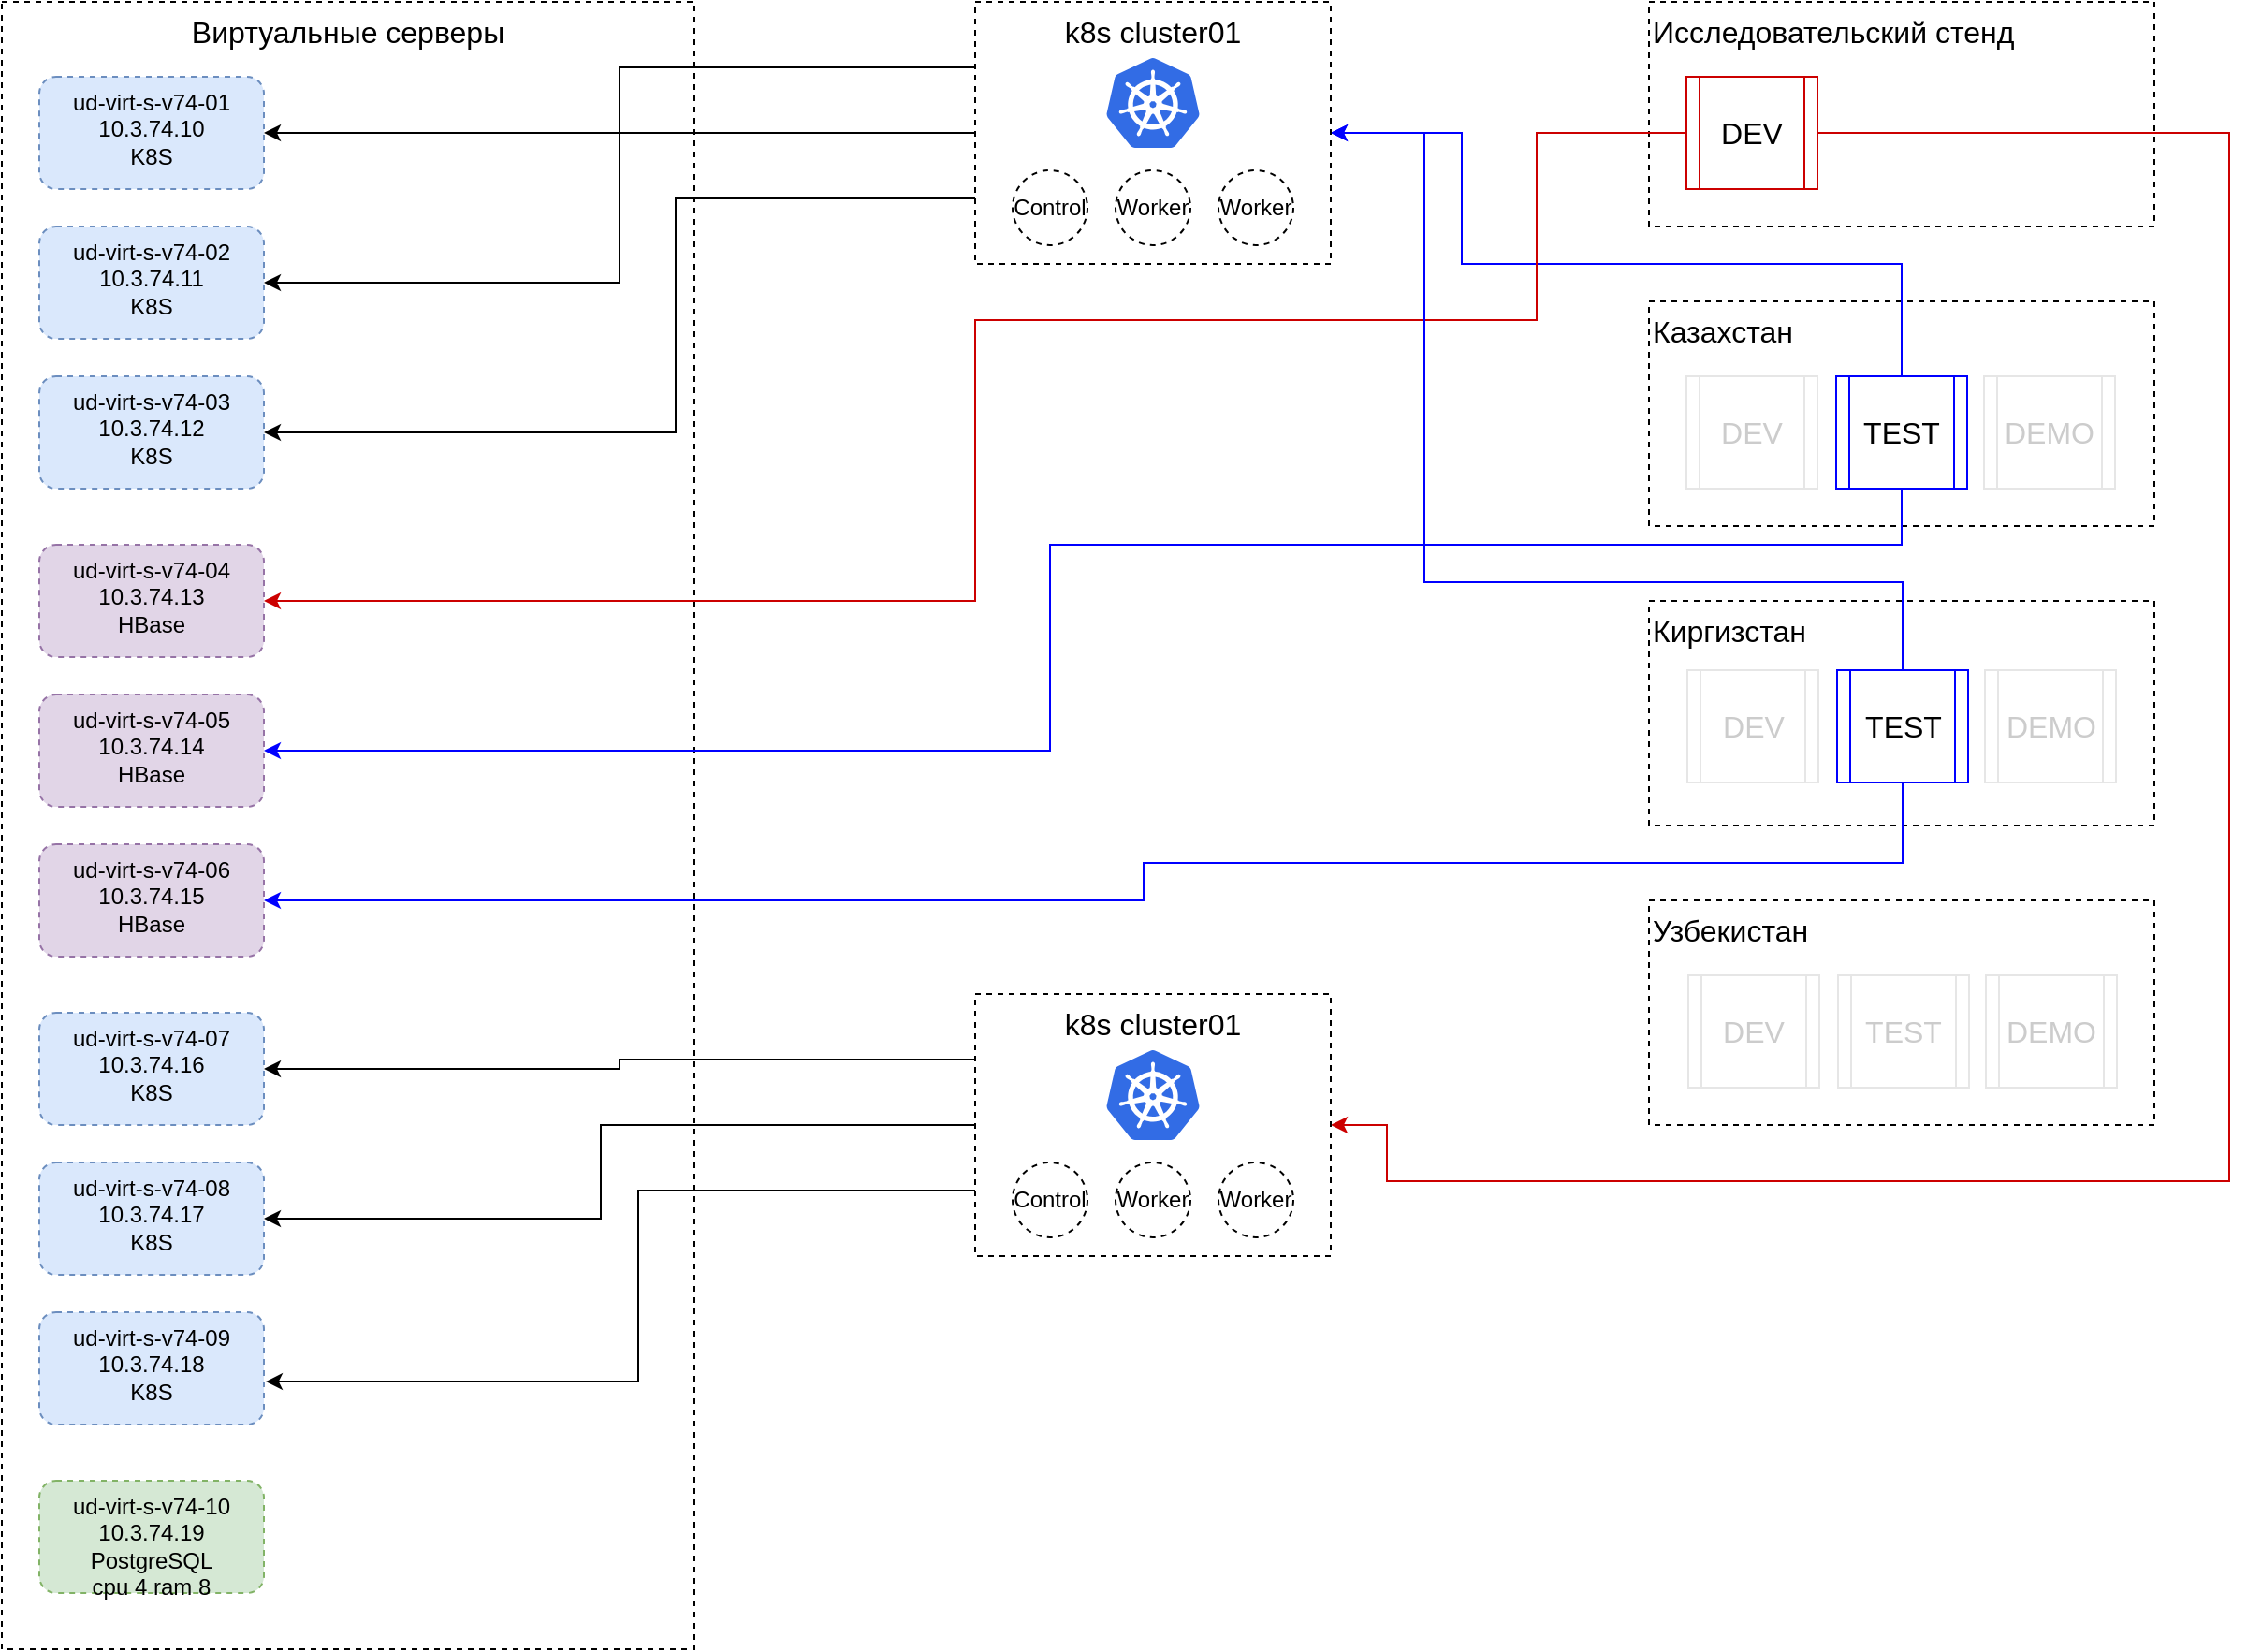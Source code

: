 <mxfile version="12.9.9" type="github">
  <diagram id="6sZUYCd6SJtvm4ZccUm2" name="Страница 1">
    <mxGraphModel dx="2062" dy="2324" grid="1" gridSize="10" guides="1" tooltips="1" connect="1" arrows="1" fold="1" page="1" pageScale="1" pageWidth="827" pageHeight="1169" math="0" shadow="0">
      <root>
        <mxCell id="0" />
        <mxCell id="1" parent="0" />
        <mxCell id="d1vBrUORe-Oo3YSFBDus-1" value="Виртуальные серверы" style="rounded=0;whiteSpace=wrap;html=1;dashed=1;align=center;verticalAlign=top;fontSize=16;" vertex="1" parent="1">
          <mxGeometry x="40" y="-800" width="370" height="880" as="geometry" />
        </mxCell>
        <mxCell id="d1vBrUORe-Oo3YSFBDus-2" value="ud-virt-s-v74-01&lt;br&gt;10.3.74.10&lt;br&gt;K8S" style="rounded=1;whiteSpace=wrap;html=1;dashed=1;align=center;verticalAlign=top;fillColor=#dae8fc;strokeColor=#6c8ebf;" vertex="1" parent="1">
          <mxGeometry x="60" y="-760" width="120" height="60" as="geometry" />
        </mxCell>
        <mxCell id="d1vBrUORe-Oo3YSFBDus-3" value="ud-virt-s-v74-02&lt;br&gt;10.3.74.11&lt;br&gt;K8S" style="rounded=1;whiteSpace=wrap;html=1;dashed=1;align=center;verticalAlign=top;fillColor=#dae8fc;strokeColor=#6c8ebf;" vertex="1" parent="1">
          <mxGeometry x="60" y="-680" width="120" height="60" as="geometry" />
        </mxCell>
        <mxCell id="d1vBrUORe-Oo3YSFBDus-4" value="ud-virt-s-v74-03&lt;br&gt;10.3.74.12&lt;br&gt;K8S" style="rounded=1;whiteSpace=wrap;html=1;dashed=1;align=center;verticalAlign=top;fillColor=#dae8fc;strokeColor=#6c8ebf;" vertex="1" parent="1">
          <mxGeometry x="60" y="-600" width="120" height="60" as="geometry" />
        </mxCell>
        <mxCell id="d1vBrUORe-Oo3YSFBDus-5" value="ud-virt-s-v74-07&lt;br&gt;10.3.74.16&lt;br&gt;K8S" style="rounded=1;whiteSpace=wrap;html=1;dashed=1;align=center;verticalAlign=top;fillColor=#dae8fc;strokeColor=#6c8ebf;" vertex="1" parent="1">
          <mxGeometry x="60" y="-260" width="120" height="60" as="geometry" />
        </mxCell>
        <mxCell id="d1vBrUORe-Oo3YSFBDus-6" value="ud-virt-s-v74-08&lt;br&gt;10.3.74.17&lt;br&gt;K8S" style="rounded=1;whiteSpace=wrap;html=1;dashed=1;align=center;verticalAlign=top;fillColor=#dae8fc;strokeColor=#6c8ebf;" vertex="1" parent="1">
          <mxGeometry x="60" y="-180" width="120" height="60" as="geometry" />
        </mxCell>
        <mxCell id="d1vBrUORe-Oo3YSFBDus-7" value="ud-virt-s-v74-09&lt;br&gt;10.3.74.18&lt;br&gt;K8S" style="rounded=1;whiteSpace=wrap;html=1;dashed=1;align=center;verticalAlign=top;fillColor=#dae8fc;strokeColor=#6c8ebf;" vertex="1" parent="1">
          <mxGeometry x="60" y="-100" width="120" height="60" as="geometry" />
        </mxCell>
        <mxCell id="d1vBrUORe-Oo3YSFBDus-8" value="ud-virt-s-v74-04&lt;br&gt;10.3.74.13&lt;br&gt;HBase" style="rounded=1;whiteSpace=wrap;html=1;dashed=1;align=center;verticalAlign=top;fillColor=#e1d5e7;strokeColor=#9673a6;" vertex="1" parent="1">
          <mxGeometry x="60" y="-510" width="120" height="60" as="geometry" />
        </mxCell>
        <mxCell id="d1vBrUORe-Oo3YSFBDus-9" value="ud-virt-s-v74-05&lt;br&gt;10.3.74.14&lt;br&gt;HBase" style="rounded=1;whiteSpace=wrap;html=1;dashed=1;align=center;verticalAlign=top;fillColor=#e1d5e7;strokeColor=#9673a6;" vertex="1" parent="1">
          <mxGeometry x="60" y="-430" width="120" height="60" as="geometry" />
        </mxCell>
        <mxCell id="d1vBrUORe-Oo3YSFBDus-10" value="ud-virt-s-v74-06&lt;br&gt;10.3.74.15&lt;br&gt;HBase" style="rounded=1;whiteSpace=wrap;html=1;dashed=1;align=center;verticalAlign=top;fillColor=#e1d5e7;strokeColor=#9673a6;" vertex="1" parent="1">
          <mxGeometry x="60" y="-350" width="120" height="60" as="geometry" />
        </mxCell>
        <mxCell id="d1vBrUORe-Oo3YSFBDus-11" value="ud-virt-s-v74-10&lt;br&gt;10.3.74.19&lt;br&gt;PostgreSQL&lt;br&gt;cpu 4&lt;span&gt;&amp;nbsp;ram&amp;nbsp;&lt;/span&gt;8" style="rounded=1;whiteSpace=wrap;html=1;dashed=1;align=center;verticalAlign=top;fillColor=#d5e8d4;strokeColor=#82b366;" vertex="1" parent="1">
          <mxGeometry x="60" y="-10" width="120" height="60" as="geometry" />
        </mxCell>
        <mxCell id="d1vBrUORe-Oo3YSFBDus-12" value="Исследовательский стенд" style="rounded=0;whiteSpace=wrap;html=1;dashed=1;align=left;verticalAlign=top;fontSize=16;" vertex="1" parent="1">
          <mxGeometry x="920" y="-800" width="270" height="120" as="geometry" />
        </mxCell>
        <mxCell id="d1vBrUORe-Oo3YSFBDus-13" value="Казахстан" style="rounded=0;whiteSpace=wrap;html=1;dashed=1;align=left;verticalAlign=top;fontSize=16;" vertex="1" parent="1">
          <mxGeometry x="920" y="-640" width="270" height="120" as="geometry" />
        </mxCell>
        <mxCell id="d1vBrUORe-Oo3YSFBDus-14" value="Киргизстан" style="rounded=0;whiteSpace=wrap;html=1;dashed=1;align=left;verticalAlign=top;fontSize=16;" vertex="1" parent="1">
          <mxGeometry x="920" y="-480" width="270" height="120" as="geometry" />
        </mxCell>
        <mxCell id="d1vBrUORe-Oo3YSFBDus-15" value="Узбекистан" style="rounded=0;whiteSpace=wrap;html=1;dashed=1;align=left;verticalAlign=top;fontSize=16;" vertex="1" parent="1">
          <mxGeometry x="920" y="-320" width="270" height="120" as="geometry" />
        </mxCell>
        <mxCell id="d1vBrUORe-Oo3YSFBDus-17" value="DEV" style="shape=process;whiteSpace=wrap;html=1;backgroundOutline=1;fontSize=16;align=center;strokeColor=#E6E6E6;fontColor=#CCCCCC;" vertex="1" parent="1">
          <mxGeometry x="940" y="-600" width="70" height="60" as="geometry" />
        </mxCell>
        <mxCell id="d1vBrUORe-Oo3YSFBDus-86" style="edgeStyle=orthogonalEdgeStyle;rounded=0;orthogonalLoop=1;jettySize=auto;html=1;exitX=0.5;exitY=1;exitDx=0;exitDy=0;entryX=1;entryY=0.5;entryDx=0;entryDy=0;strokeColor=#0000FF;" edge="1" parent="1" source="d1vBrUORe-Oo3YSFBDus-19" target="d1vBrUORe-Oo3YSFBDus-9">
          <mxGeometry relative="1" as="geometry">
            <Array as="points">
              <mxPoint x="1055" y="-510" />
              <mxPoint x="600" y="-510" />
              <mxPoint x="600" y="-400" />
            </Array>
          </mxGeometry>
        </mxCell>
        <mxCell id="d1vBrUORe-Oo3YSFBDus-92" style="edgeStyle=orthogonalEdgeStyle;rounded=0;orthogonalLoop=1;jettySize=auto;html=1;exitX=0.5;exitY=0;exitDx=0;exitDy=0;entryX=1;entryY=0.5;entryDx=0;entryDy=0;strokeColor=#0000FF;" edge="1" parent="1" source="d1vBrUORe-Oo3YSFBDus-19" target="d1vBrUORe-Oo3YSFBDus-39">
          <mxGeometry relative="1" as="geometry">
            <Array as="points">
              <mxPoint x="1055" y="-660" />
              <mxPoint x="820" y="-660" />
              <mxPoint x="820" y="-730" />
            </Array>
          </mxGeometry>
        </mxCell>
        <mxCell id="d1vBrUORe-Oo3YSFBDus-19" value="TEST" style="shape=process;whiteSpace=wrap;html=1;backgroundOutline=1;fontSize=16;align=center;strokeColor=#0000FF;" vertex="1" parent="1">
          <mxGeometry x="1020" y="-600" width="70" height="60" as="geometry" />
        </mxCell>
        <mxCell id="d1vBrUORe-Oo3YSFBDus-22" value="DEMO" style="shape=process;whiteSpace=wrap;html=1;backgroundOutline=1;fontSize=16;align=center;strokeColor=#E6E6E6;fontColor=#CCCCCC;" vertex="1" parent="1">
          <mxGeometry x="1099" y="-600" width="70" height="60" as="geometry" />
        </mxCell>
        <mxCell id="d1vBrUORe-Oo3YSFBDus-85" style="edgeStyle=orthogonalEdgeStyle;rounded=0;orthogonalLoop=1;jettySize=auto;html=1;exitX=0;exitY=0.5;exitDx=0;exitDy=0;entryX=1;entryY=0.5;entryDx=0;entryDy=0;strokeColor=#CC0000;" edge="1" parent="1" source="d1vBrUORe-Oo3YSFBDus-24" target="d1vBrUORe-Oo3YSFBDus-8">
          <mxGeometry relative="1" as="geometry">
            <Array as="points">
              <mxPoint x="860" y="-730" />
              <mxPoint x="860" y="-630" />
              <mxPoint x="560" y="-630" />
              <mxPoint x="560" y="-480" />
            </Array>
          </mxGeometry>
        </mxCell>
        <mxCell id="d1vBrUORe-Oo3YSFBDus-93" style="edgeStyle=orthogonalEdgeStyle;rounded=0;orthogonalLoop=1;jettySize=auto;html=1;exitX=1;exitY=0.5;exitDx=0;exitDy=0;entryX=1;entryY=0.5;entryDx=0;entryDy=0;strokeColor=#CC0000;" edge="1" parent="1" source="d1vBrUORe-Oo3YSFBDus-24" target="d1vBrUORe-Oo3YSFBDus-72">
          <mxGeometry relative="1" as="geometry">
            <Array as="points">
              <mxPoint x="1230" y="-730" />
              <mxPoint x="1230" y="-170" />
              <mxPoint x="780" y="-170" />
              <mxPoint x="780" y="-200" />
            </Array>
          </mxGeometry>
        </mxCell>
        <mxCell id="d1vBrUORe-Oo3YSFBDus-24" value="DEV" style="shape=process;whiteSpace=wrap;html=1;backgroundOutline=1;fontSize=16;align=center;strokeColor=#CC0000;" vertex="1" parent="1">
          <mxGeometry x="940" y="-760" width="70" height="60" as="geometry" />
        </mxCell>
        <mxCell id="d1vBrUORe-Oo3YSFBDus-26" value="DEV" style="shape=process;whiteSpace=wrap;html=1;backgroundOutline=1;fontSize=16;align=center;strokeColor=#E6E6E6;fontColor=#CCCCCC;" vertex="1" parent="1">
          <mxGeometry x="940.5" y="-443" width="70" height="60" as="geometry" />
        </mxCell>
        <mxCell id="d1vBrUORe-Oo3YSFBDus-88" style="edgeStyle=orthogonalEdgeStyle;rounded=0;orthogonalLoop=1;jettySize=auto;html=1;exitX=0.5;exitY=1;exitDx=0;exitDy=0;entryX=1;entryY=0.5;entryDx=0;entryDy=0;strokeColor=#0000FF;" edge="1" parent="1" source="d1vBrUORe-Oo3YSFBDus-28" target="d1vBrUORe-Oo3YSFBDus-10">
          <mxGeometry relative="1" as="geometry">
            <Array as="points">
              <mxPoint x="1056" y="-340" />
              <mxPoint x="650" y="-340" />
              <mxPoint x="650" y="-320" />
            </Array>
          </mxGeometry>
        </mxCell>
        <mxCell id="d1vBrUORe-Oo3YSFBDus-94" style="edgeStyle=orthogonalEdgeStyle;rounded=0;orthogonalLoop=1;jettySize=auto;html=1;exitX=0.5;exitY=0;exitDx=0;exitDy=0;entryX=1;entryY=0.5;entryDx=0;entryDy=0;strokeColor=#0000FF;" edge="1" parent="1" source="d1vBrUORe-Oo3YSFBDus-28" target="d1vBrUORe-Oo3YSFBDus-39">
          <mxGeometry relative="1" as="geometry">
            <Array as="points">
              <mxPoint x="1056" y="-490" />
              <mxPoint x="800" y="-490" />
              <mxPoint x="800" y="-730" />
            </Array>
          </mxGeometry>
        </mxCell>
        <mxCell id="d1vBrUORe-Oo3YSFBDus-28" value="TEST" style="shape=process;whiteSpace=wrap;html=1;backgroundOutline=1;fontSize=16;align=center;strokeColor=#0000FF;" vertex="1" parent="1">
          <mxGeometry x="1020.5" y="-443" width="70" height="60" as="geometry" />
        </mxCell>
        <mxCell id="d1vBrUORe-Oo3YSFBDus-31" value="DEMO" style="shape=process;whiteSpace=wrap;html=1;backgroundOutline=1;fontSize=16;align=center;strokeColor=#E6E6E6;fontColor=#CCCCCC;" vertex="1" parent="1">
          <mxGeometry x="1099.5" y="-443" width="70" height="60" as="geometry" />
        </mxCell>
        <mxCell id="d1vBrUORe-Oo3YSFBDus-33" value="DEV" style="shape=process;whiteSpace=wrap;html=1;backgroundOutline=1;fontSize=16;align=center;strokeColor=#E6E6E6;fontColor=#CCCCCC;" vertex="1" parent="1">
          <mxGeometry x="941" y="-280" width="70" height="60" as="geometry" />
        </mxCell>
        <mxCell id="d1vBrUORe-Oo3YSFBDus-35" value="TEST" style="shape=process;whiteSpace=wrap;html=1;backgroundOutline=1;fontSize=16;align=center;strokeColor=#E6E6E6;fontColor=#CCCCCC;" vertex="1" parent="1">
          <mxGeometry x="1021" y="-280" width="70" height="60" as="geometry" />
        </mxCell>
        <mxCell id="d1vBrUORe-Oo3YSFBDus-38" value="DEMO" style="shape=process;whiteSpace=wrap;html=1;backgroundOutline=1;fontSize=16;align=center;strokeColor=#E6E6E6;fontColor=#CCCCCC;" vertex="1" parent="1">
          <mxGeometry x="1100" y="-280" width="70" height="60" as="geometry" />
        </mxCell>
        <mxCell id="d1vBrUORe-Oo3YSFBDus-78" style="edgeStyle=orthogonalEdgeStyle;rounded=0;orthogonalLoop=1;jettySize=auto;html=1;exitX=0;exitY=0.25;exitDx=0;exitDy=0;entryX=1;entryY=0.5;entryDx=0;entryDy=0;" edge="1" parent="1" source="d1vBrUORe-Oo3YSFBDus-39" target="d1vBrUORe-Oo3YSFBDus-2">
          <mxGeometry relative="1" as="geometry" />
        </mxCell>
        <mxCell id="d1vBrUORe-Oo3YSFBDus-80" style="edgeStyle=orthogonalEdgeStyle;rounded=0;orthogonalLoop=1;jettySize=auto;html=1;exitX=0;exitY=0.5;exitDx=0;exitDy=0;entryX=1;entryY=0.5;entryDx=0;entryDy=0;" edge="1" parent="1" source="d1vBrUORe-Oo3YSFBDus-39" target="d1vBrUORe-Oo3YSFBDus-3">
          <mxGeometry relative="1" as="geometry" />
        </mxCell>
        <mxCell id="d1vBrUORe-Oo3YSFBDus-81" style="edgeStyle=orthogonalEdgeStyle;rounded=0;orthogonalLoop=1;jettySize=auto;html=1;exitX=0;exitY=0.75;exitDx=0;exitDy=0;entryX=1;entryY=0.5;entryDx=0;entryDy=0;" edge="1" parent="1" source="d1vBrUORe-Oo3YSFBDus-39" target="d1vBrUORe-Oo3YSFBDus-4">
          <mxGeometry relative="1" as="geometry">
            <Array as="points">
              <mxPoint x="400" y="-695" />
              <mxPoint x="400" y="-570" />
            </Array>
          </mxGeometry>
        </mxCell>
        <mxCell id="d1vBrUORe-Oo3YSFBDus-39" value="k8s cluster01" style="rounded=0;whiteSpace=wrap;html=1;fontSize=16;align=center;dashed=1;verticalAlign=top;" vertex="1" parent="1">
          <mxGeometry x="560" y="-800" width="190" height="140" as="geometry" />
        </mxCell>
        <mxCell id="d1vBrUORe-Oo3YSFBDus-40" value="" style="aspect=fixed;html=1;points=[];align=center;image;fontSize=12;image=img/lib/mscae/Kubernetes.svg;dashed=1;" vertex="1" parent="1">
          <mxGeometry x="630" y="-770" width="50" height="48" as="geometry" />
        </mxCell>
        <mxCell id="d1vBrUORe-Oo3YSFBDus-42" value="Control" style="ellipse;whiteSpace=wrap;html=1;aspect=fixed;dashed=1;fontSize=12;align=center;fontColor=#000000;strokeColor=#000000;" vertex="1" parent="1">
          <mxGeometry x="580" y="-710" width="40" height="40" as="geometry" />
        </mxCell>
        <mxCell id="d1vBrUORe-Oo3YSFBDus-44" value="Worker" style="ellipse;whiteSpace=wrap;html=1;aspect=fixed;dashed=1;fontSize=12;align=center;fontColor=#000000;strokeColor=#000000;" vertex="1" parent="1">
          <mxGeometry x="635" y="-710" width="40" height="40" as="geometry" />
        </mxCell>
        <mxCell id="d1vBrUORe-Oo3YSFBDus-46" value="Worker" style="ellipse;whiteSpace=wrap;html=1;aspect=fixed;dashed=1;fontSize=12;align=center;fontColor=#000000;strokeColor=#000000;" vertex="1" parent="1">
          <mxGeometry x="690" y="-710" width="40" height="40" as="geometry" />
        </mxCell>
        <mxCell id="d1vBrUORe-Oo3YSFBDus-77" style="edgeStyle=orthogonalEdgeStyle;rounded=0;orthogonalLoop=1;jettySize=auto;html=1;exitX=0;exitY=0.5;exitDx=0;exitDy=0;entryX=1;entryY=0.5;entryDx=0;entryDy=0;" edge="1" parent="1" source="d1vBrUORe-Oo3YSFBDus-72" target="d1vBrUORe-Oo3YSFBDus-6">
          <mxGeometry relative="1" as="geometry">
            <Array as="points">
              <mxPoint x="360" y="-200" />
              <mxPoint x="360" y="-150" />
            </Array>
          </mxGeometry>
        </mxCell>
        <mxCell id="d1vBrUORe-Oo3YSFBDus-79" style="edgeStyle=orthogonalEdgeStyle;rounded=0;orthogonalLoop=1;jettySize=auto;html=1;exitX=0;exitY=0.75;exitDx=0;exitDy=0;entryX=1.008;entryY=0.617;entryDx=0;entryDy=0;entryPerimeter=0;" edge="1" parent="1" source="d1vBrUORe-Oo3YSFBDus-72" target="d1vBrUORe-Oo3YSFBDus-7">
          <mxGeometry relative="1" as="geometry">
            <Array as="points">
              <mxPoint x="380" y="-165" />
              <mxPoint x="380" y="-63" />
            </Array>
          </mxGeometry>
        </mxCell>
        <mxCell id="d1vBrUORe-Oo3YSFBDus-82" style="edgeStyle=orthogonalEdgeStyle;rounded=0;orthogonalLoop=1;jettySize=auto;html=1;exitX=0;exitY=0.25;exitDx=0;exitDy=0;entryX=1;entryY=0.5;entryDx=0;entryDy=0;" edge="1" parent="1" source="d1vBrUORe-Oo3YSFBDus-72" target="d1vBrUORe-Oo3YSFBDus-5">
          <mxGeometry relative="1" as="geometry" />
        </mxCell>
        <mxCell id="d1vBrUORe-Oo3YSFBDus-72" value="k8s cluster01" style="rounded=0;whiteSpace=wrap;html=1;fontSize=16;align=center;dashed=1;verticalAlign=top;" vertex="1" parent="1">
          <mxGeometry x="560" y="-270" width="190" height="140" as="geometry" />
        </mxCell>
        <mxCell id="d1vBrUORe-Oo3YSFBDus-73" value="" style="aspect=fixed;html=1;points=[];align=center;image;fontSize=12;image=img/lib/mscae/Kubernetes.svg;dashed=1;" vertex="1" parent="1">
          <mxGeometry x="630" y="-240" width="50" height="48" as="geometry" />
        </mxCell>
        <mxCell id="d1vBrUORe-Oo3YSFBDus-74" value="Control" style="ellipse;whiteSpace=wrap;html=1;aspect=fixed;dashed=1;fontSize=12;align=center;fontColor=#000000;strokeColor=#000000;" vertex="1" parent="1">
          <mxGeometry x="580" y="-180" width="40" height="40" as="geometry" />
        </mxCell>
        <mxCell id="d1vBrUORe-Oo3YSFBDus-75" value="Worker" style="ellipse;whiteSpace=wrap;html=1;aspect=fixed;dashed=1;fontSize=12;align=center;fontColor=#000000;strokeColor=#000000;" vertex="1" parent="1">
          <mxGeometry x="635" y="-180" width="40" height="40" as="geometry" />
        </mxCell>
        <mxCell id="d1vBrUORe-Oo3YSFBDus-76" value="Worker" style="ellipse;whiteSpace=wrap;html=1;aspect=fixed;dashed=1;fontSize=12;align=center;fontColor=#000000;strokeColor=#000000;" vertex="1" parent="1">
          <mxGeometry x="690" y="-180" width="40" height="40" as="geometry" />
        </mxCell>
      </root>
    </mxGraphModel>
  </diagram>
</mxfile>
